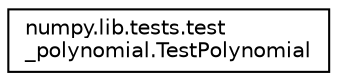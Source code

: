 digraph "Graphical Class Hierarchy"
{
 // LATEX_PDF_SIZE
  edge [fontname="Helvetica",fontsize="10",labelfontname="Helvetica",labelfontsize="10"];
  node [fontname="Helvetica",fontsize="10",shape=record];
  rankdir="LR";
  Node0 [label="numpy.lib.tests.test\l_polynomial.TestPolynomial",height=0.2,width=0.4,color="black", fillcolor="white", style="filled",URL="$classnumpy_1_1lib_1_1tests_1_1test__polynomial_1_1TestPolynomial.html",tooltip=" "];
}
